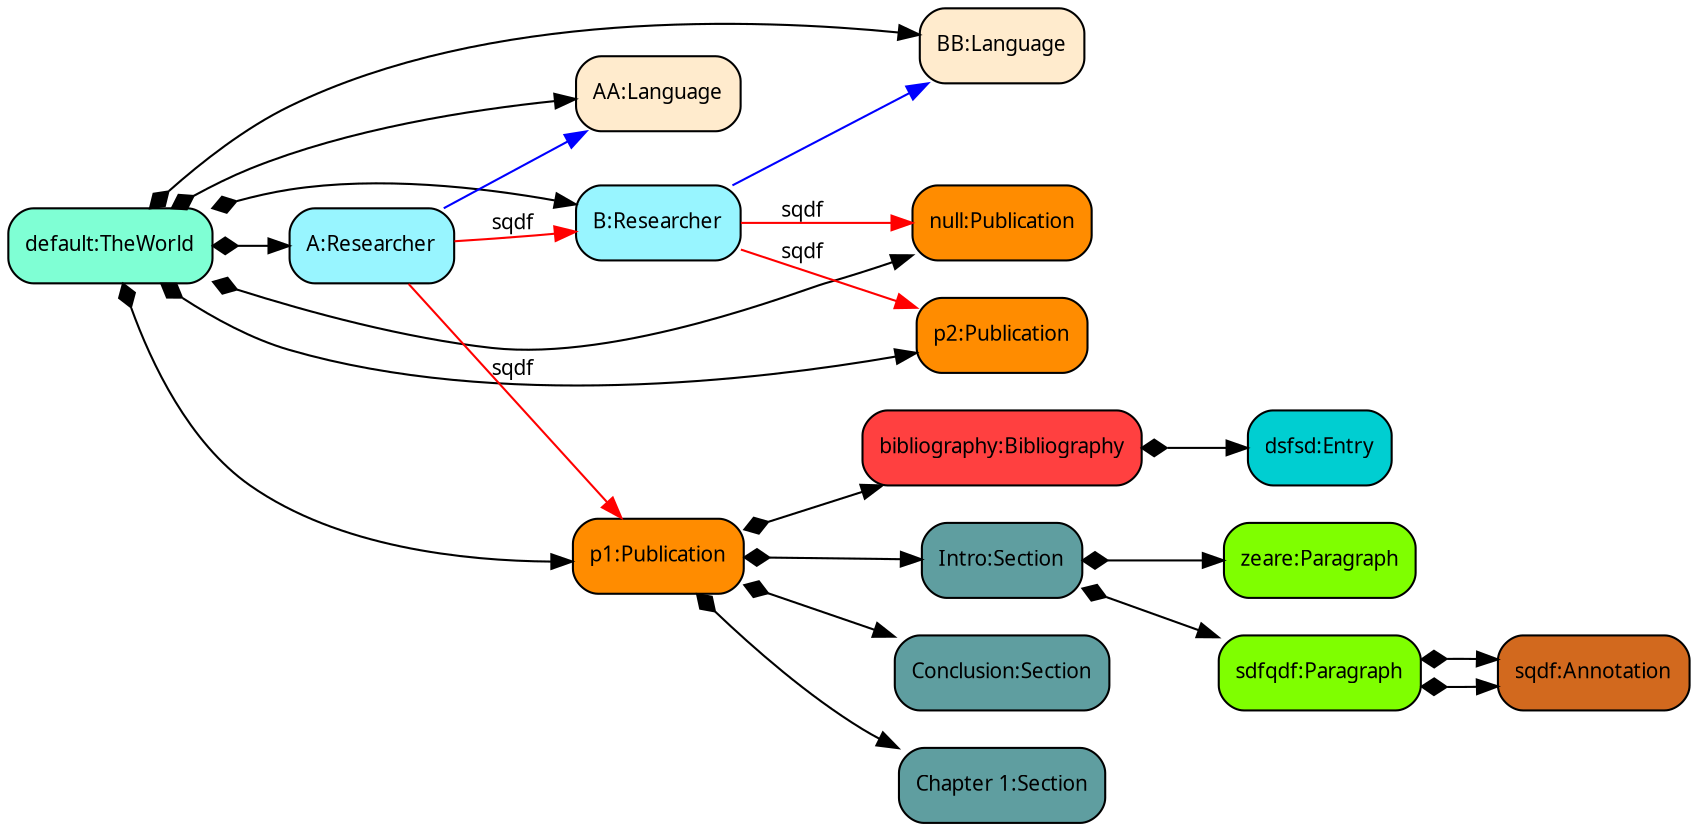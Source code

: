 digraph G { rankdir=LR    node [fontname="Verdana",fontsize=10,shape=box] edge [fontname="Verdana",fontsize=10];
iddefaultNNTheWorld[label="default:TheWorld" fontname="Verdana",fontsize=10, shape = box, style = "rounded,filled", fillcolor="aquamarine"];
idaaNNLanguagep1 [label="AA:Language", shape = box, style = "rounded,filled", fillcolor="blanchedalmond"];
idbbNNLanguagep1 [label="BB:Language", shape = box, style = "rounded,filled", fillcolor="blanchedalmond"];
idaNNResearcherp1 [label="A:Researcher", shape = box, style = "rounded,filled", fillcolor="cadetblue1"];
idbNNResearcherp1 [label="B:Researcher", shape = box, style = "rounded,filled", fillcolor="cadetblue1"];
idp1NNPublicationp1 [label="p1:Publication", shape = box, style = "rounded,filled", fillcolor="darkorange"];
idbibliograpNNBibliographyp1 [label="bibliography:Bibliography", shape = box, style = "rounded,filled", fillcolor="brown1"];
iddsfsdNNEntryp1 [label="dsfsd:Entry", shape = box, style = "rounded,filled", fillcolor="darkturquoise"];
idintroNNSectionp1 [label="Intro:Section", shape = box, style = "rounded,filled", fillcolor="cadetblue"];
idzeareNNParagraphp1 [label="zeare:Paragraph", shape = box, style = "rounded,filled", fillcolor="chartreuse"];
idsdfqdfNNParagraphp1 [label="sdfqdf:Paragraph", shape = box, style = "rounded,filled", fillcolor="chartreuse"];
idsqdfNNAnnotationp1 [label="sqdf:Annotation", shape = box, style = "rounded,filled", fillcolor="chocolate"];
idsqdfNNAnnotationp1 [label="sqdf:Annotation", shape = box, style = "rounded,filled", fillcolor="chocolate"];
idconclusionNNSectionp1 [label="Conclusion:Section", shape = box, style = "rounded,filled", fillcolor="cadetblue"];
idchapterx1NNSectionp1 [label="Chapter 1:Section", shape = box, style = "rounded,filled", fillcolor="cadetblue"];
idp2NNPublicationp1 [label="p2:Publication", shape = box, style = "rounded,filled", fillcolor="darkorange"];
idemptyxNNPublicationp1 [label="null:Publication", shape = box, style = "rounded,filled", fillcolor="darkorange"];

iddefaultNNTheWorld -> idaaNNLanguagep1 [dir=both arrowtail=diamond];
iddefaultNNTheWorld -> idbbNNLanguagep1 [dir=both arrowtail=diamond];
iddefaultNNTheWorld -> idaNNResearcherp1 [dir=both arrowtail=diamond];
iddefaultNNTheWorld -> idbNNResearcherp1 [dir=both arrowtail=diamond];
iddefaultNNTheWorld -> idp1NNPublicationp1 [dir=both arrowtail=diamond];
idbibliograpNNBibliographyp1 -> iddsfsdNNEntryp1 [dir=both arrowtail=diamond];
idp1NNPublicationp1 -> idbibliograpNNBibliographyp1 [dir=both arrowtail=diamond];
idintroNNSectionp1 -> idzeareNNParagraphp1 [dir=both arrowtail=diamond];
idsdfqdfNNParagraphp1 -> idsqdfNNAnnotationp1 [dir=both arrowtail=diamond];
idsdfqdfNNParagraphp1 -> idsqdfNNAnnotationp1 [dir=both arrowtail=diamond];
idintroNNSectionp1 -> idsdfqdfNNParagraphp1 [dir=both arrowtail=diamond];
idp1NNPublicationp1 -> idintroNNSectionp1 [dir=both arrowtail=diamond];
idp1NNPublicationp1 -> idconclusionNNSectionp1 [dir=both arrowtail=diamond];
idp1NNPublicationp1 -> idchapterx1NNSectionp1 [dir=both arrowtail=diamond];
iddefaultNNTheWorld -> idp2NNPublicationp1 [dir=both arrowtail=diamond];
iddefaultNNTheWorld -> idemptyxNNPublicationp1 [dir=both arrowtail=diamond];
idaNNResearcherp1 -> idaaNNLanguagep1 [color=blue];
idbNNResearcherp1 -> idbbNNLanguagep1 [color=blue];
idaNNResearcherp1 -> idbNNResearcherp1 [label= "sqdf", color=red];
idaNNResearcherp1 -> idp1NNPublicationp1 [label= "sqdf", color=red];
idbNNResearcherp1 -> idp2NNPublicationp1 [label= "sqdf", color=red];
idbNNResearcherp1 -> idemptyxNNPublicationp1 [label= "sqdf", color=red];
}/*end graph*/